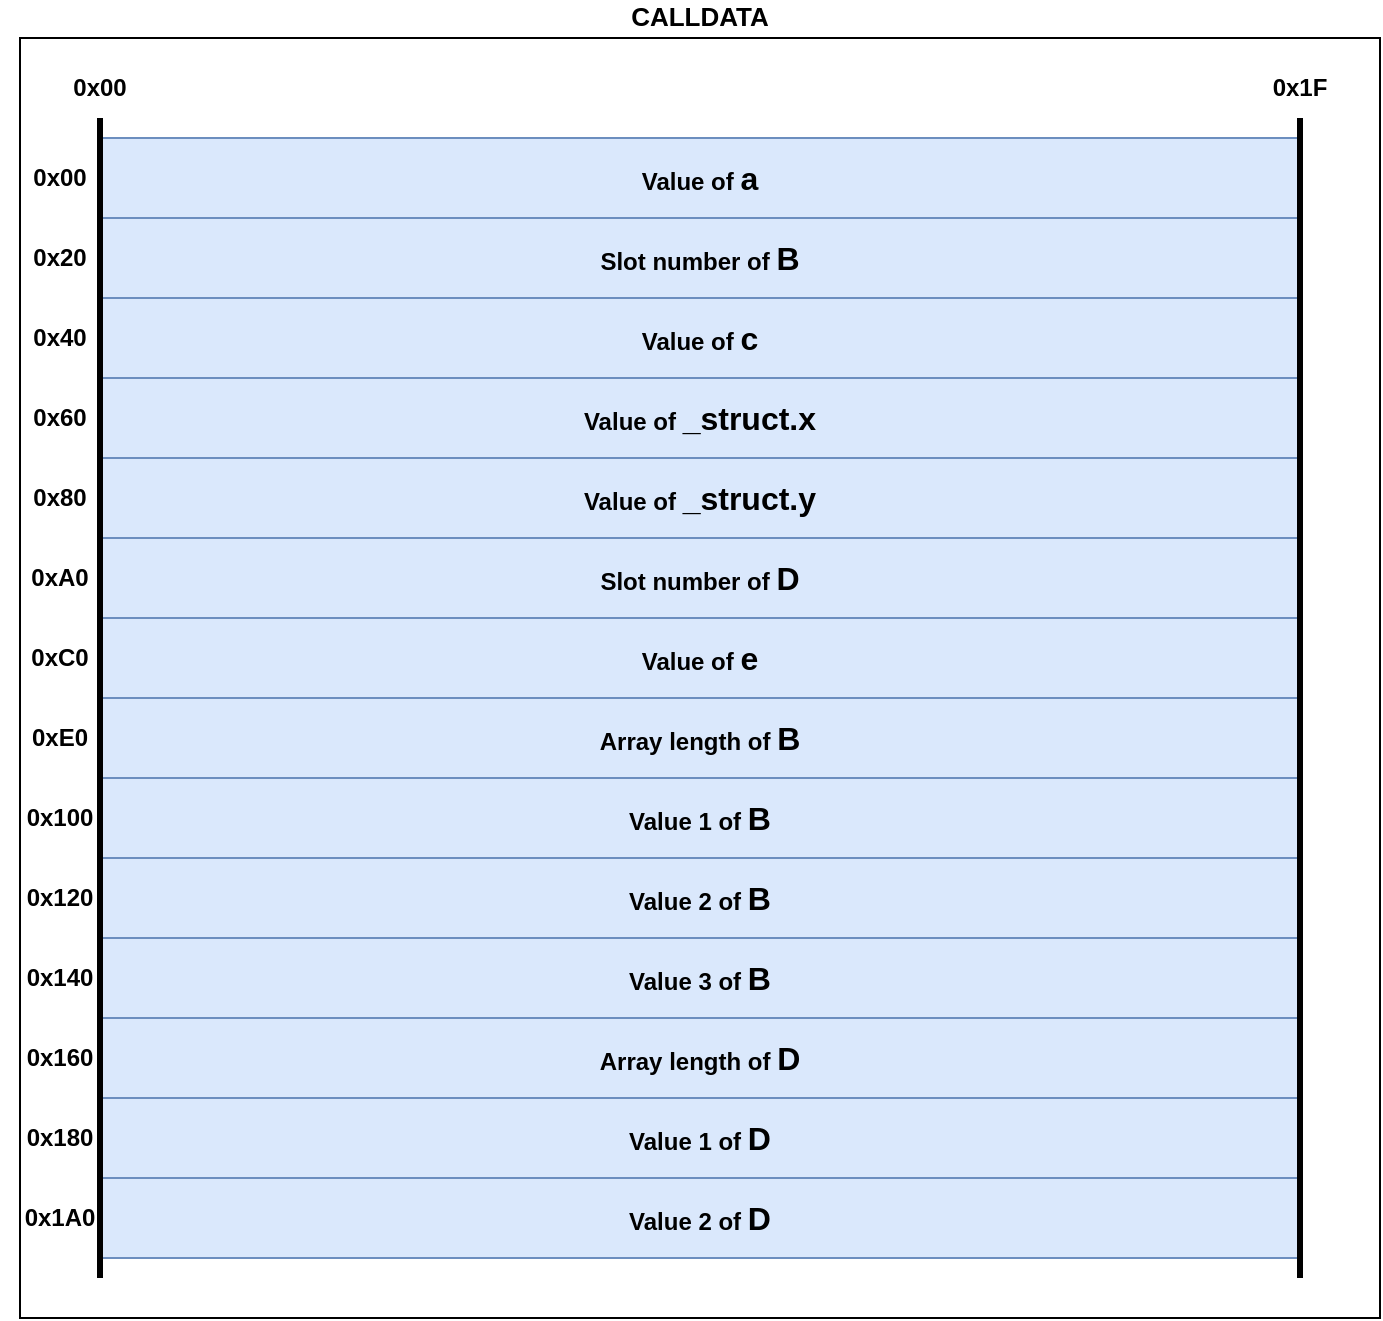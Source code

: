 <mxfile version="21.1.5" type="device">
  <diagram name="Page-1" id="KHZx4pYi6FFMYLz8XNPd">
    <mxGraphModel dx="1434" dy="800" grid="1" gridSize="10" guides="1" tooltips="1" connect="1" arrows="1" fold="1" page="1" pageScale="1" pageWidth="1169" pageHeight="827" math="0" shadow="0">
      <root>
        <mxCell id="0" />
        <mxCell id="1" parent="0" />
        <mxCell id="lPJCtKc1vXSqAaMGdCcz-1" value="&lt;b&gt;&lt;font style=&quot;font-size: 13px;&quot;&gt;CALLDATA&lt;/font&gt;&lt;/b&gt;" style="rounded=0;whiteSpace=wrap;html=1;labelPosition=center;verticalLabelPosition=top;align=center;verticalAlign=bottom;" vertex="1" parent="1">
          <mxGeometry x="220" y="120" width="680" height="640" as="geometry" />
        </mxCell>
        <mxCell id="lPJCtKc1vXSqAaMGdCcz-2" value="&lt;b&gt;Value of &lt;font style=&quot;font-size: 16px;&quot;&gt;a&lt;/font&gt;&lt;/b&gt;" style="rounded=0;whiteSpace=wrap;html=1;fillColor=#dae8fc;strokeColor=#6c8ebf;" vertex="1" parent="1">
          <mxGeometry x="260" y="170" width="600" height="40" as="geometry" />
        </mxCell>
        <mxCell id="lPJCtKc1vXSqAaMGdCcz-5" value="&lt;b&gt;Slot number of &lt;font style=&quot;font-size: 16px;&quot;&gt;B&lt;/font&gt;&lt;/b&gt;" style="rounded=0;whiteSpace=wrap;html=1;fillColor=#dae8fc;strokeColor=#6c8ebf;" vertex="1" parent="1">
          <mxGeometry x="260" y="210" width="600" height="40" as="geometry" />
        </mxCell>
        <mxCell id="lPJCtKc1vXSqAaMGdCcz-6" value="&lt;b&gt;Value of &lt;font style=&quot;font-size: 16px;&quot;&gt;c&lt;/font&gt;&lt;/b&gt;" style="rounded=0;whiteSpace=wrap;html=1;fillColor=#dae8fc;strokeColor=#6c8ebf;" vertex="1" parent="1">
          <mxGeometry x="260" y="250" width="600" height="40" as="geometry" />
        </mxCell>
        <mxCell id="lPJCtKc1vXSqAaMGdCcz-7" value="&lt;b&gt;Value of &lt;font style=&quot;font-size: 16px;&quot;&gt;_struct.x&lt;/font&gt;&lt;/b&gt;" style="rounded=0;whiteSpace=wrap;html=1;fillColor=#dae8fc;strokeColor=#6c8ebf;" vertex="1" parent="1">
          <mxGeometry x="260" y="290" width="600" height="40" as="geometry" />
        </mxCell>
        <mxCell id="lPJCtKc1vXSqAaMGdCcz-8" value="0x00" style="text;html=1;strokeColor=none;fillColor=none;align=center;verticalAlign=middle;whiteSpace=wrap;rounded=0;fontStyle=1" vertex="1" parent="1">
          <mxGeometry x="230" y="130" width="60" height="30" as="geometry" />
        </mxCell>
        <mxCell id="lPJCtKc1vXSqAaMGdCcz-9" value="0x1F" style="text;html=1;strokeColor=none;fillColor=none;align=center;verticalAlign=middle;whiteSpace=wrap;rounded=0;fontStyle=1" vertex="1" parent="1">
          <mxGeometry x="830" y="130" width="60" height="30" as="geometry" />
        </mxCell>
        <mxCell id="lPJCtKc1vXSqAaMGdCcz-10" value="0x00" style="text;html=1;strokeColor=none;fillColor=none;align=center;verticalAlign=middle;whiteSpace=wrap;rounded=0;fontStyle=1" vertex="1" parent="1">
          <mxGeometry x="210" y="175" width="60" height="30" as="geometry" />
        </mxCell>
        <mxCell id="lPJCtKc1vXSqAaMGdCcz-11" value="0x20" style="text;html=1;strokeColor=none;fillColor=none;align=center;verticalAlign=middle;whiteSpace=wrap;rounded=0;fontStyle=1" vertex="1" parent="1">
          <mxGeometry x="210" y="215" width="60" height="30" as="geometry" />
        </mxCell>
        <mxCell id="lPJCtKc1vXSqAaMGdCcz-12" value="0x40" style="text;html=1;strokeColor=none;fillColor=none;align=center;verticalAlign=middle;whiteSpace=wrap;rounded=0;fontStyle=1" vertex="1" parent="1">
          <mxGeometry x="210" y="255" width="60" height="30" as="geometry" />
        </mxCell>
        <mxCell id="lPJCtKc1vXSqAaMGdCcz-13" value="0x60" style="text;html=1;strokeColor=none;fillColor=none;align=center;verticalAlign=middle;whiteSpace=wrap;rounded=0;fontStyle=1" vertex="1" parent="1">
          <mxGeometry x="210" y="295" width="60" height="30" as="geometry" />
        </mxCell>
        <mxCell id="lPJCtKc1vXSqAaMGdCcz-14" value="&lt;b&gt;Value of &lt;font style=&quot;font-size: 16px;&quot;&gt;_struct.y&lt;/font&gt;&lt;/b&gt;" style="rounded=0;whiteSpace=wrap;html=1;fillColor=#dae8fc;strokeColor=#6c8ebf;" vertex="1" parent="1">
          <mxGeometry x="260" y="330" width="600" height="40" as="geometry" />
        </mxCell>
        <mxCell id="lPJCtKc1vXSqAaMGdCcz-15" value="&lt;b style=&quot;border-color: var(--border-color);&quot;&gt;Slot number of &lt;span style=&quot;font-size: 16px;&quot;&gt;D&lt;/span&gt;&lt;/b&gt;" style="rounded=0;whiteSpace=wrap;html=1;fillColor=#dae8fc;strokeColor=#6c8ebf;" vertex="1" parent="1">
          <mxGeometry x="260" y="370" width="600" height="40" as="geometry" />
        </mxCell>
        <mxCell id="lPJCtKc1vXSqAaMGdCcz-16" value="&lt;b&gt;Value of &lt;span style=&quot;font-size: 16px;&quot;&gt;e&lt;/span&gt;&lt;/b&gt;" style="rounded=0;whiteSpace=wrap;html=1;fillColor=#dae8fc;strokeColor=#6c8ebf;" vertex="1" parent="1">
          <mxGeometry x="260" y="410" width="600" height="40" as="geometry" />
        </mxCell>
        <mxCell id="lPJCtKc1vXSqAaMGdCcz-17" value="&lt;b&gt;Array length of&amp;nbsp;&lt;font style=&quot;font-size: 16px;&quot;&gt;B&lt;/font&gt;&lt;/b&gt;" style="rounded=0;whiteSpace=wrap;html=1;fillColor=#dae8fc;strokeColor=#6c8ebf;" vertex="1" parent="1">
          <mxGeometry x="260" y="450" width="600" height="40" as="geometry" />
        </mxCell>
        <mxCell id="lPJCtKc1vXSqAaMGdCcz-18" value="&lt;b&gt;Value 1 of&amp;nbsp;&lt;font style=&quot;font-size: 16px;&quot;&gt;B&lt;/font&gt;&lt;/b&gt;" style="rounded=0;whiteSpace=wrap;html=1;fillColor=#dae8fc;strokeColor=#6c8ebf;" vertex="1" parent="1">
          <mxGeometry x="260" y="490" width="600" height="40" as="geometry" />
        </mxCell>
        <mxCell id="lPJCtKc1vXSqAaMGdCcz-19" value="&lt;b&gt;Value 2 of&amp;nbsp;&lt;font style=&quot;font-size: 16px;&quot;&gt;B&lt;/font&gt;&lt;/b&gt;" style="rounded=0;whiteSpace=wrap;html=1;fillColor=#dae8fc;strokeColor=#6c8ebf;" vertex="1" parent="1">
          <mxGeometry x="260" y="530" width="600" height="40" as="geometry" />
        </mxCell>
        <mxCell id="lPJCtKc1vXSqAaMGdCcz-20" value="&lt;b&gt;Value 3 of&amp;nbsp;&lt;font style=&quot;font-size: 16px;&quot;&gt;B&lt;/font&gt;&lt;/b&gt;" style="rounded=0;whiteSpace=wrap;html=1;fillColor=#dae8fc;strokeColor=#6c8ebf;" vertex="1" parent="1">
          <mxGeometry x="260" y="570" width="600" height="40" as="geometry" />
        </mxCell>
        <mxCell id="lPJCtKc1vXSqAaMGdCcz-21" value="&lt;b&gt;Array length of &lt;span style=&quot;font-size: 16px;&quot;&gt;D&lt;/span&gt;&lt;/b&gt;" style="rounded=0;whiteSpace=wrap;html=1;fillColor=#dae8fc;strokeColor=#6c8ebf;" vertex="1" parent="1">
          <mxGeometry x="260" y="610" width="600" height="40" as="geometry" />
        </mxCell>
        <mxCell id="lPJCtKc1vXSqAaMGdCcz-22" value="&lt;b style=&quot;border-color: var(--border-color);&quot;&gt;Value 1 of &lt;span style=&quot;font-size: 16px;&quot;&gt;D&lt;/span&gt;&lt;/b&gt;" style="rounded=0;whiteSpace=wrap;html=1;fillColor=#dae8fc;strokeColor=#6c8ebf;" vertex="1" parent="1">
          <mxGeometry x="260" y="650" width="600" height="40" as="geometry" />
        </mxCell>
        <mxCell id="lPJCtKc1vXSqAaMGdCcz-23" value="&lt;b style=&quot;border-color: var(--border-color);&quot;&gt;Value 2 of &lt;span style=&quot;font-size: 16px;&quot;&gt;D&lt;/span&gt;&lt;/b&gt;" style="rounded=0;whiteSpace=wrap;html=1;fillColor=#dae8fc;strokeColor=#6c8ebf;" vertex="1" parent="1">
          <mxGeometry x="260" y="690" width="600" height="40" as="geometry" />
        </mxCell>
        <mxCell id="lPJCtKc1vXSqAaMGdCcz-4" value="" style="endArrow=none;html=1;rounded=0;strokeWidth=3;" edge="1" parent="1">
          <mxGeometry width="50" height="50" relative="1" as="geometry">
            <mxPoint x="860" y="740" as="sourcePoint" />
            <mxPoint x="860" y="160" as="targetPoint" />
          </mxGeometry>
        </mxCell>
        <mxCell id="lPJCtKc1vXSqAaMGdCcz-3" value="" style="endArrow=none;html=1;rounded=0;strokeWidth=3;" edge="1" parent="1">
          <mxGeometry width="50" height="50" relative="1" as="geometry">
            <mxPoint x="260" y="740" as="sourcePoint" />
            <mxPoint x="260" y="160" as="targetPoint" />
          </mxGeometry>
        </mxCell>
        <mxCell id="lPJCtKc1vXSqAaMGdCcz-24" value="0x80" style="text;html=1;strokeColor=none;fillColor=none;align=center;verticalAlign=middle;whiteSpace=wrap;rounded=0;fontStyle=1" vertex="1" parent="1">
          <mxGeometry x="210" y="335" width="60" height="30" as="geometry" />
        </mxCell>
        <mxCell id="lPJCtKc1vXSqAaMGdCcz-25" value="0xA0" style="text;html=1;strokeColor=none;fillColor=none;align=center;verticalAlign=middle;whiteSpace=wrap;rounded=0;fontStyle=1" vertex="1" parent="1">
          <mxGeometry x="210" y="375" width="60" height="30" as="geometry" />
        </mxCell>
        <mxCell id="lPJCtKc1vXSqAaMGdCcz-26" value="0xC0" style="text;html=1;strokeColor=none;fillColor=none;align=center;verticalAlign=middle;whiteSpace=wrap;rounded=0;fontStyle=1" vertex="1" parent="1">
          <mxGeometry x="210" y="415" width="60" height="30" as="geometry" />
        </mxCell>
        <mxCell id="lPJCtKc1vXSqAaMGdCcz-27" value="0xE0" style="text;html=1;strokeColor=none;fillColor=none;align=center;verticalAlign=middle;whiteSpace=wrap;rounded=0;fontStyle=1" vertex="1" parent="1">
          <mxGeometry x="210" y="455" width="60" height="30" as="geometry" />
        </mxCell>
        <mxCell id="lPJCtKc1vXSqAaMGdCcz-28" value="0x100" style="text;html=1;strokeColor=none;fillColor=none;align=center;verticalAlign=middle;whiteSpace=wrap;rounded=0;fontStyle=1" vertex="1" parent="1">
          <mxGeometry x="210" y="495" width="60" height="30" as="geometry" />
        </mxCell>
        <mxCell id="lPJCtKc1vXSqAaMGdCcz-29" value="0x120" style="text;html=1;strokeColor=none;fillColor=none;align=center;verticalAlign=middle;whiteSpace=wrap;rounded=0;fontStyle=1" vertex="1" parent="1">
          <mxGeometry x="210" y="535" width="60" height="30" as="geometry" />
        </mxCell>
        <mxCell id="lPJCtKc1vXSqAaMGdCcz-30" value="0x140" style="text;html=1;strokeColor=none;fillColor=none;align=center;verticalAlign=middle;whiteSpace=wrap;rounded=0;fontStyle=1" vertex="1" parent="1">
          <mxGeometry x="210" y="575" width="60" height="30" as="geometry" />
        </mxCell>
        <mxCell id="lPJCtKc1vXSqAaMGdCcz-31" value="0x160" style="text;html=1;strokeColor=none;fillColor=none;align=center;verticalAlign=middle;whiteSpace=wrap;rounded=0;fontStyle=1" vertex="1" parent="1">
          <mxGeometry x="210" y="615" width="60" height="30" as="geometry" />
        </mxCell>
        <mxCell id="lPJCtKc1vXSqAaMGdCcz-32" value="0x180" style="text;html=1;strokeColor=none;fillColor=none;align=center;verticalAlign=middle;whiteSpace=wrap;rounded=0;fontStyle=1" vertex="1" parent="1">
          <mxGeometry x="210" y="655" width="60" height="30" as="geometry" />
        </mxCell>
        <mxCell id="lPJCtKc1vXSqAaMGdCcz-33" value="0x1A0" style="text;html=1;strokeColor=none;fillColor=none;align=center;verticalAlign=middle;whiteSpace=wrap;rounded=0;fontStyle=1" vertex="1" parent="1">
          <mxGeometry x="210" y="695" width="60" height="30" as="geometry" />
        </mxCell>
      </root>
    </mxGraphModel>
  </diagram>
</mxfile>
